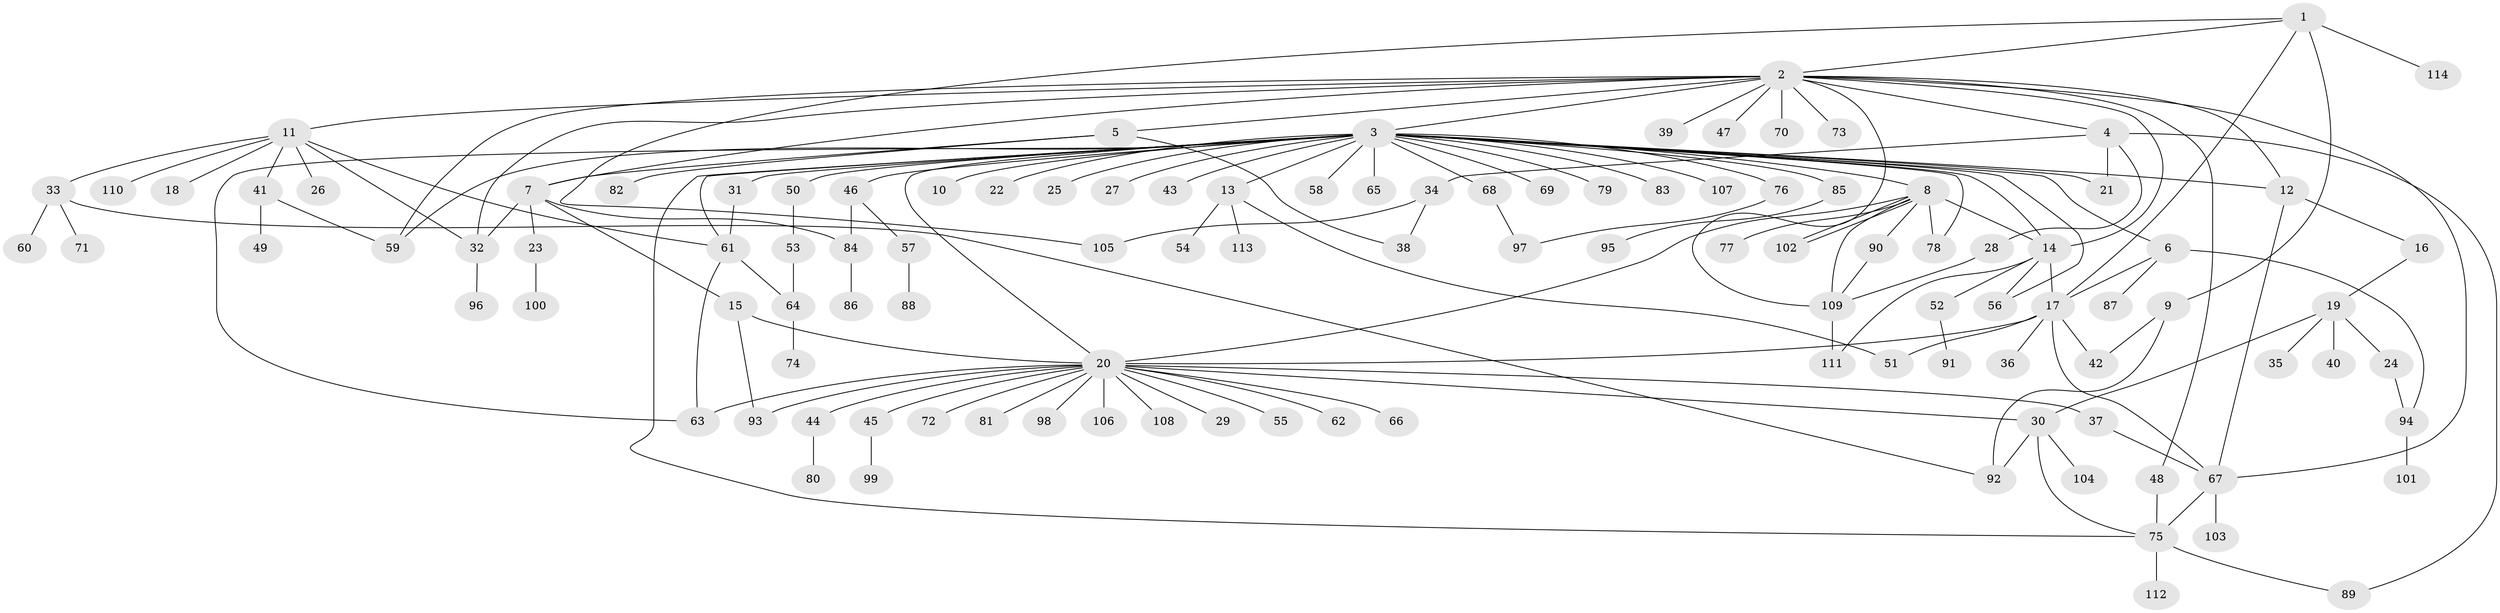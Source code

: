 // Generated by graph-tools (version 1.1) at 2025/11/02/27/25 16:11:13]
// undirected, 114 vertices, 157 edges
graph export_dot {
graph [start="1"]
  node [color=gray90,style=filled];
  1;
  2;
  3;
  4;
  5;
  6;
  7;
  8;
  9;
  10;
  11;
  12;
  13;
  14;
  15;
  16;
  17;
  18;
  19;
  20;
  21;
  22;
  23;
  24;
  25;
  26;
  27;
  28;
  29;
  30;
  31;
  32;
  33;
  34;
  35;
  36;
  37;
  38;
  39;
  40;
  41;
  42;
  43;
  44;
  45;
  46;
  47;
  48;
  49;
  50;
  51;
  52;
  53;
  54;
  55;
  56;
  57;
  58;
  59;
  60;
  61;
  62;
  63;
  64;
  65;
  66;
  67;
  68;
  69;
  70;
  71;
  72;
  73;
  74;
  75;
  76;
  77;
  78;
  79;
  80;
  81;
  82;
  83;
  84;
  85;
  86;
  87;
  88;
  89;
  90;
  91;
  92;
  93;
  94;
  95;
  96;
  97;
  98;
  99;
  100;
  101;
  102;
  103;
  104;
  105;
  106;
  107;
  108;
  109;
  110;
  111;
  112;
  113;
  114;
  1 -- 2;
  1 -- 9;
  1 -- 17;
  1 -- 105;
  1 -- 114;
  2 -- 3;
  2 -- 4;
  2 -- 5;
  2 -- 7;
  2 -- 11;
  2 -- 12;
  2 -- 14;
  2 -- 32;
  2 -- 39;
  2 -- 47;
  2 -- 48;
  2 -- 59;
  2 -- 67;
  2 -- 70;
  2 -- 73;
  2 -- 109;
  3 -- 6;
  3 -- 8;
  3 -- 10;
  3 -- 12;
  3 -- 13;
  3 -- 14;
  3 -- 20;
  3 -- 21;
  3 -- 22;
  3 -- 25;
  3 -- 27;
  3 -- 31;
  3 -- 43;
  3 -- 46;
  3 -- 50;
  3 -- 56;
  3 -- 58;
  3 -- 59;
  3 -- 61;
  3 -- 63;
  3 -- 65;
  3 -- 68;
  3 -- 69;
  3 -- 75;
  3 -- 76;
  3 -- 78;
  3 -- 79;
  3 -- 83;
  3 -- 85;
  3 -- 107;
  4 -- 21;
  4 -- 28;
  4 -- 34;
  4 -- 89;
  5 -- 7;
  5 -- 38;
  5 -- 82;
  6 -- 17;
  6 -- 87;
  6 -- 94;
  7 -- 15;
  7 -- 23;
  7 -- 32;
  7 -- 84;
  8 -- 14;
  8 -- 20;
  8 -- 77;
  8 -- 78;
  8 -- 90;
  8 -- 102;
  8 -- 102;
  8 -- 109;
  9 -- 42;
  9 -- 92;
  11 -- 18;
  11 -- 26;
  11 -- 32;
  11 -- 33;
  11 -- 41;
  11 -- 61;
  11 -- 110;
  12 -- 16;
  12 -- 67;
  13 -- 51;
  13 -- 54;
  13 -- 113;
  14 -- 17;
  14 -- 52;
  14 -- 56;
  14 -- 111;
  15 -- 20;
  15 -- 93;
  16 -- 19;
  17 -- 20;
  17 -- 36;
  17 -- 42;
  17 -- 51;
  17 -- 67;
  19 -- 24;
  19 -- 30;
  19 -- 35;
  19 -- 40;
  20 -- 29;
  20 -- 30;
  20 -- 37;
  20 -- 44;
  20 -- 45;
  20 -- 55;
  20 -- 62;
  20 -- 63;
  20 -- 66;
  20 -- 72;
  20 -- 81;
  20 -- 93;
  20 -- 98;
  20 -- 106;
  20 -- 108;
  23 -- 100;
  24 -- 94;
  28 -- 109;
  30 -- 75;
  30 -- 92;
  30 -- 104;
  31 -- 61;
  32 -- 96;
  33 -- 60;
  33 -- 71;
  33 -- 92;
  34 -- 38;
  34 -- 105;
  37 -- 67;
  41 -- 49;
  41 -- 59;
  44 -- 80;
  45 -- 99;
  46 -- 57;
  46 -- 84;
  48 -- 75;
  50 -- 53;
  52 -- 91;
  53 -- 64;
  57 -- 88;
  61 -- 63;
  61 -- 64;
  64 -- 74;
  67 -- 75;
  67 -- 103;
  68 -- 97;
  75 -- 89;
  75 -- 112;
  76 -- 97;
  84 -- 86;
  85 -- 95;
  90 -- 109;
  94 -- 101;
  109 -- 111;
}

